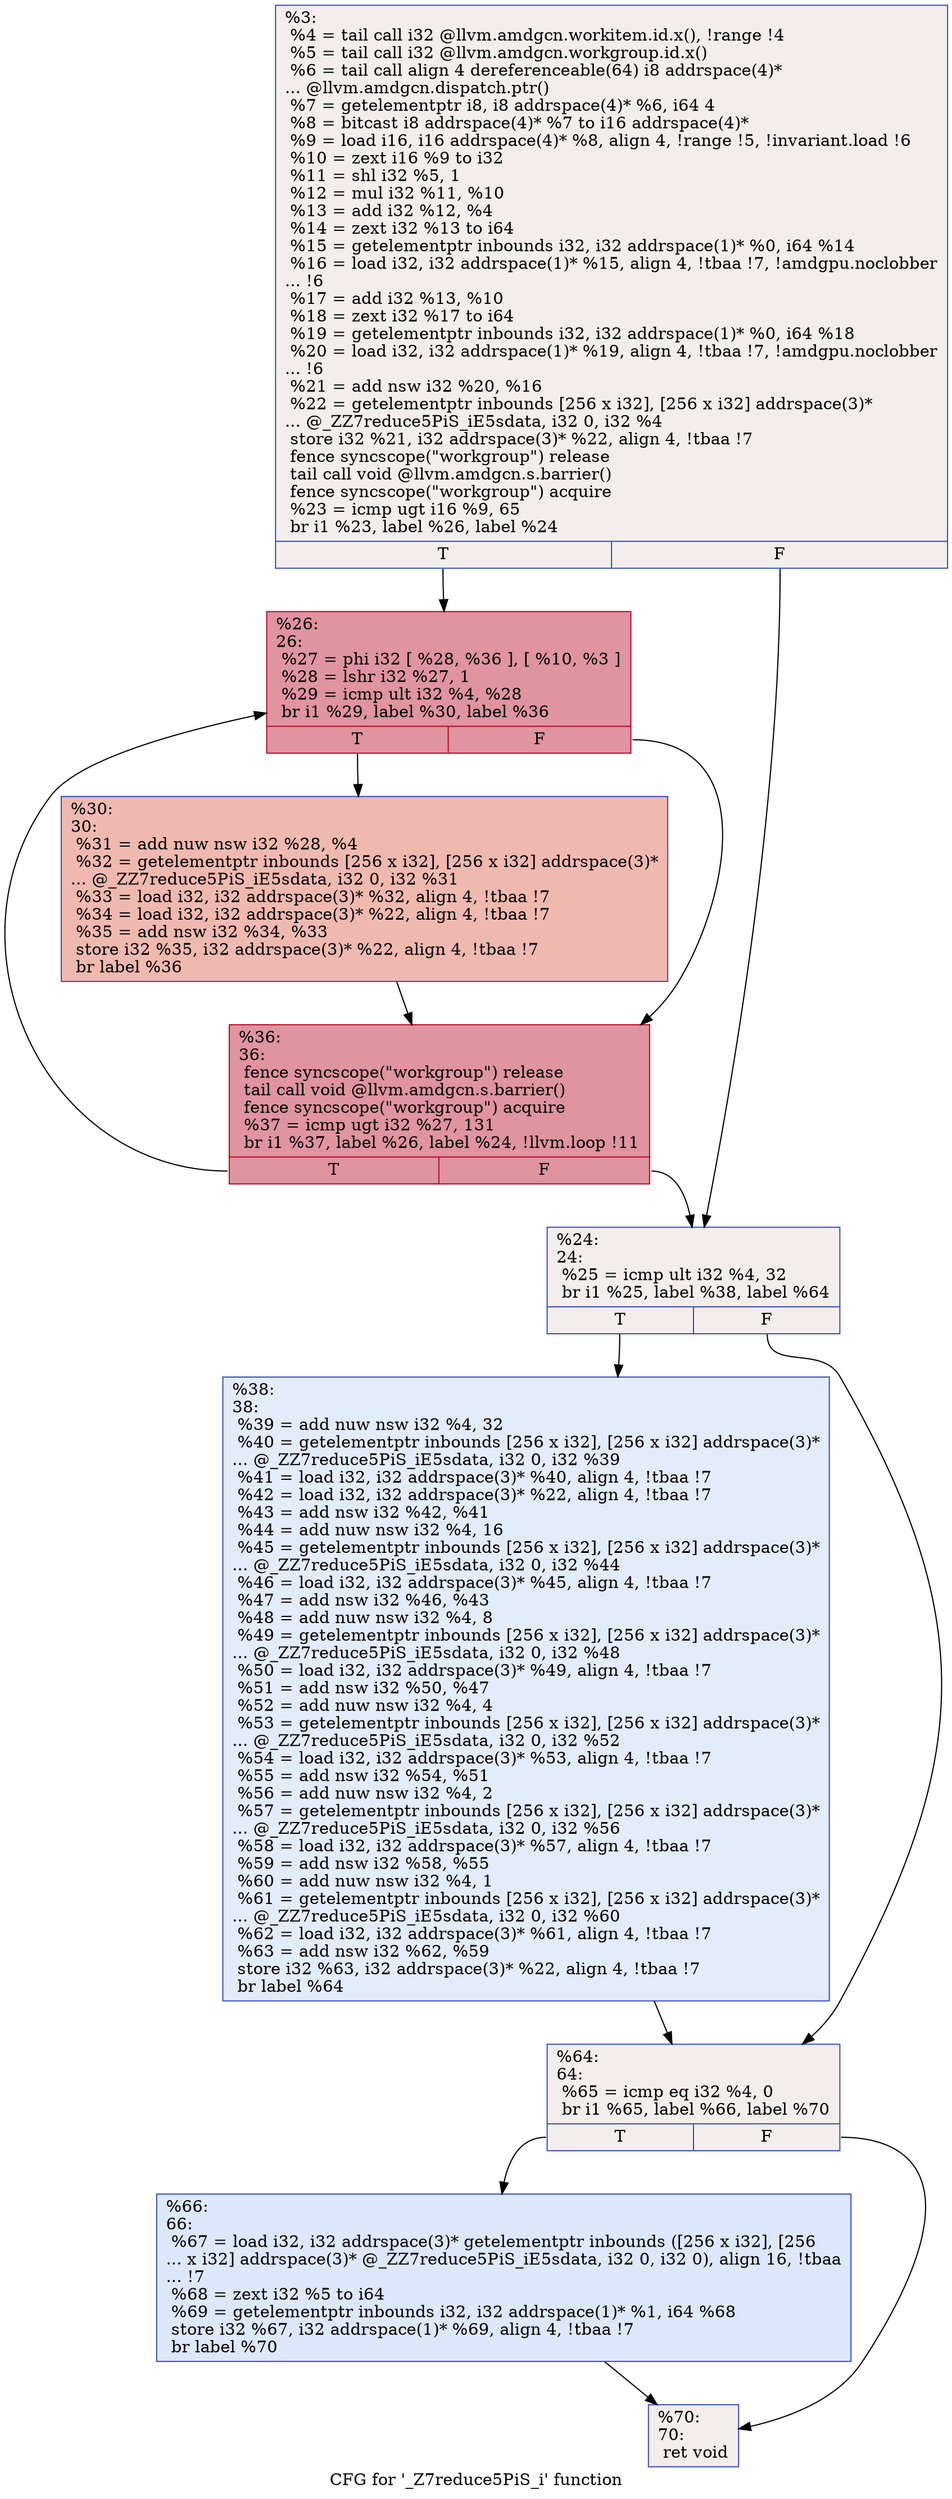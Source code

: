 digraph "CFG for '_Z7reduce5PiS_i' function" {
	label="CFG for '_Z7reduce5PiS_i' function";

	Node0x453f900 [shape=record,color="#3d50c3ff", style=filled, fillcolor="#e3d9d370",label="{%3:\l  %4 = tail call i32 @llvm.amdgcn.workitem.id.x(), !range !4\l  %5 = tail call i32 @llvm.amdgcn.workgroup.id.x()\l  %6 = tail call align 4 dereferenceable(64) i8 addrspace(4)*\l... @llvm.amdgcn.dispatch.ptr()\l  %7 = getelementptr i8, i8 addrspace(4)* %6, i64 4\l  %8 = bitcast i8 addrspace(4)* %7 to i16 addrspace(4)*\l  %9 = load i16, i16 addrspace(4)* %8, align 4, !range !5, !invariant.load !6\l  %10 = zext i16 %9 to i32\l  %11 = shl i32 %5, 1\l  %12 = mul i32 %11, %10\l  %13 = add i32 %12, %4\l  %14 = zext i32 %13 to i64\l  %15 = getelementptr inbounds i32, i32 addrspace(1)* %0, i64 %14\l  %16 = load i32, i32 addrspace(1)* %15, align 4, !tbaa !7, !amdgpu.noclobber\l... !6\l  %17 = add i32 %13, %10\l  %18 = zext i32 %17 to i64\l  %19 = getelementptr inbounds i32, i32 addrspace(1)* %0, i64 %18\l  %20 = load i32, i32 addrspace(1)* %19, align 4, !tbaa !7, !amdgpu.noclobber\l... !6\l  %21 = add nsw i32 %20, %16\l  %22 = getelementptr inbounds [256 x i32], [256 x i32] addrspace(3)*\l... @_ZZ7reduce5PiS_iE5sdata, i32 0, i32 %4\l  store i32 %21, i32 addrspace(3)* %22, align 4, !tbaa !7\l  fence syncscope(\"workgroup\") release\l  tail call void @llvm.amdgcn.s.barrier()\l  fence syncscope(\"workgroup\") acquire\l  %23 = icmp ugt i16 %9, 65\l  br i1 %23, label %26, label %24\l|{<s0>T|<s1>F}}"];
	Node0x453f900:s0 -> Node0x4542ff0;
	Node0x453f900:s1 -> Node0x4543080;
	Node0x4543080 [shape=record,color="#3d50c3ff", style=filled, fillcolor="#e3d9d370",label="{%24:\l24:                                               \l  %25 = icmp ult i32 %4, 32\l  br i1 %25, label %38, label %64\l|{<s0>T|<s1>F}}"];
	Node0x4543080:s0 -> Node0x4543280;
	Node0x4543080:s1 -> Node0x45432d0;
	Node0x4542ff0 [shape=record,color="#b70d28ff", style=filled, fillcolor="#b70d2870",label="{%26:\l26:                                               \l  %27 = phi i32 [ %28, %36 ], [ %10, %3 ]\l  %28 = lshr i32 %27, 1\l  %29 = icmp ult i32 %4, %28\l  br i1 %29, label %30, label %36\l|{<s0>T|<s1>F}}"];
	Node0x4542ff0:s0 -> Node0x45436a0;
	Node0x4542ff0:s1 -> Node0x4543440;
	Node0x45436a0 [shape=record,color="#3d50c3ff", style=filled, fillcolor="#de614d70",label="{%30:\l30:                                               \l  %31 = add nuw nsw i32 %28, %4\l  %32 = getelementptr inbounds [256 x i32], [256 x i32] addrspace(3)*\l... @_ZZ7reduce5PiS_iE5sdata, i32 0, i32 %31\l  %33 = load i32, i32 addrspace(3)* %32, align 4, !tbaa !7\l  %34 = load i32, i32 addrspace(3)* %22, align 4, !tbaa !7\l  %35 = add nsw i32 %34, %33\l  store i32 %35, i32 addrspace(3)* %22, align 4, !tbaa !7\l  br label %36\l}"];
	Node0x45436a0 -> Node0x4543440;
	Node0x4543440 [shape=record,color="#b70d28ff", style=filled, fillcolor="#b70d2870",label="{%36:\l36:                                               \l  fence syncscope(\"workgroup\") release\l  tail call void @llvm.amdgcn.s.barrier()\l  fence syncscope(\"workgroup\") acquire\l  %37 = icmp ugt i32 %27, 131\l  br i1 %37, label %26, label %24, !llvm.loop !11\l|{<s0>T|<s1>F}}"];
	Node0x4543440:s0 -> Node0x4542ff0;
	Node0x4543440:s1 -> Node0x4543080;
	Node0x4543280 [shape=record,color="#3d50c3ff", style=filled, fillcolor="#bfd3f670",label="{%38:\l38:                                               \l  %39 = add nuw nsw i32 %4, 32\l  %40 = getelementptr inbounds [256 x i32], [256 x i32] addrspace(3)*\l... @_ZZ7reduce5PiS_iE5sdata, i32 0, i32 %39\l  %41 = load i32, i32 addrspace(3)* %40, align 4, !tbaa !7\l  %42 = load i32, i32 addrspace(3)* %22, align 4, !tbaa !7\l  %43 = add nsw i32 %42, %41\l  %44 = add nuw nsw i32 %4, 16\l  %45 = getelementptr inbounds [256 x i32], [256 x i32] addrspace(3)*\l... @_ZZ7reduce5PiS_iE5sdata, i32 0, i32 %44\l  %46 = load i32, i32 addrspace(3)* %45, align 4, !tbaa !7\l  %47 = add nsw i32 %46, %43\l  %48 = add nuw nsw i32 %4, 8\l  %49 = getelementptr inbounds [256 x i32], [256 x i32] addrspace(3)*\l... @_ZZ7reduce5PiS_iE5sdata, i32 0, i32 %48\l  %50 = load i32, i32 addrspace(3)* %49, align 4, !tbaa !7\l  %51 = add nsw i32 %50, %47\l  %52 = add nuw nsw i32 %4, 4\l  %53 = getelementptr inbounds [256 x i32], [256 x i32] addrspace(3)*\l... @_ZZ7reduce5PiS_iE5sdata, i32 0, i32 %52\l  %54 = load i32, i32 addrspace(3)* %53, align 4, !tbaa !7\l  %55 = add nsw i32 %54, %51\l  %56 = add nuw nsw i32 %4, 2\l  %57 = getelementptr inbounds [256 x i32], [256 x i32] addrspace(3)*\l... @_ZZ7reduce5PiS_iE5sdata, i32 0, i32 %56\l  %58 = load i32, i32 addrspace(3)* %57, align 4, !tbaa !7\l  %59 = add nsw i32 %58, %55\l  %60 = add nuw nsw i32 %4, 1\l  %61 = getelementptr inbounds [256 x i32], [256 x i32] addrspace(3)*\l... @_ZZ7reduce5PiS_iE5sdata, i32 0, i32 %60\l  %62 = load i32, i32 addrspace(3)* %61, align 4, !tbaa !7\l  %63 = add nsw i32 %62, %59\l  store i32 %63, i32 addrspace(3)* %22, align 4, !tbaa !7\l  br label %64\l}"];
	Node0x4543280 -> Node0x45432d0;
	Node0x45432d0 [shape=record,color="#3d50c3ff", style=filled, fillcolor="#e3d9d370",label="{%64:\l64:                                               \l  %65 = icmp eq i32 %4, 0\l  br i1 %65, label %66, label %70\l|{<s0>T|<s1>F}}"];
	Node0x45432d0:s0 -> Node0x45439c0;
	Node0x45432d0:s1 -> Node0x4543a10;
	Node0x45439c0 [shape=record,color="#3d50c3ff", style=filled, fillcolor="#b2ccfb70",label="{%66:\l66:                                               \l  %67 = load i32, i32 addrspace(3)* getelementptr inbounds ([256 x i32], [256\l... x i32] addrspace(3)* @_ZZ7reduce5PiS_iE5sdata, i32 0, i32 0), align 16, !tbaa\l... !7\l  %68 = zext i32 %5 to i64\l  %69 = getelementptr inbounds i32, i32 addrspace(1)* %1, i64 %68\l  store i32 %67, i32 addrspace(1)* %69, align 4, !tbaa !7\l  br label %70\l}"];
	Node0x45439c0 -> Node0x4543a10;
	Node0x4543a10 [shape=record,color="#3d50c3ff", style=filled, fillcolor="#e3d9d370",label="{%70:\l70:                                               \l  ret void\l}"];
}
